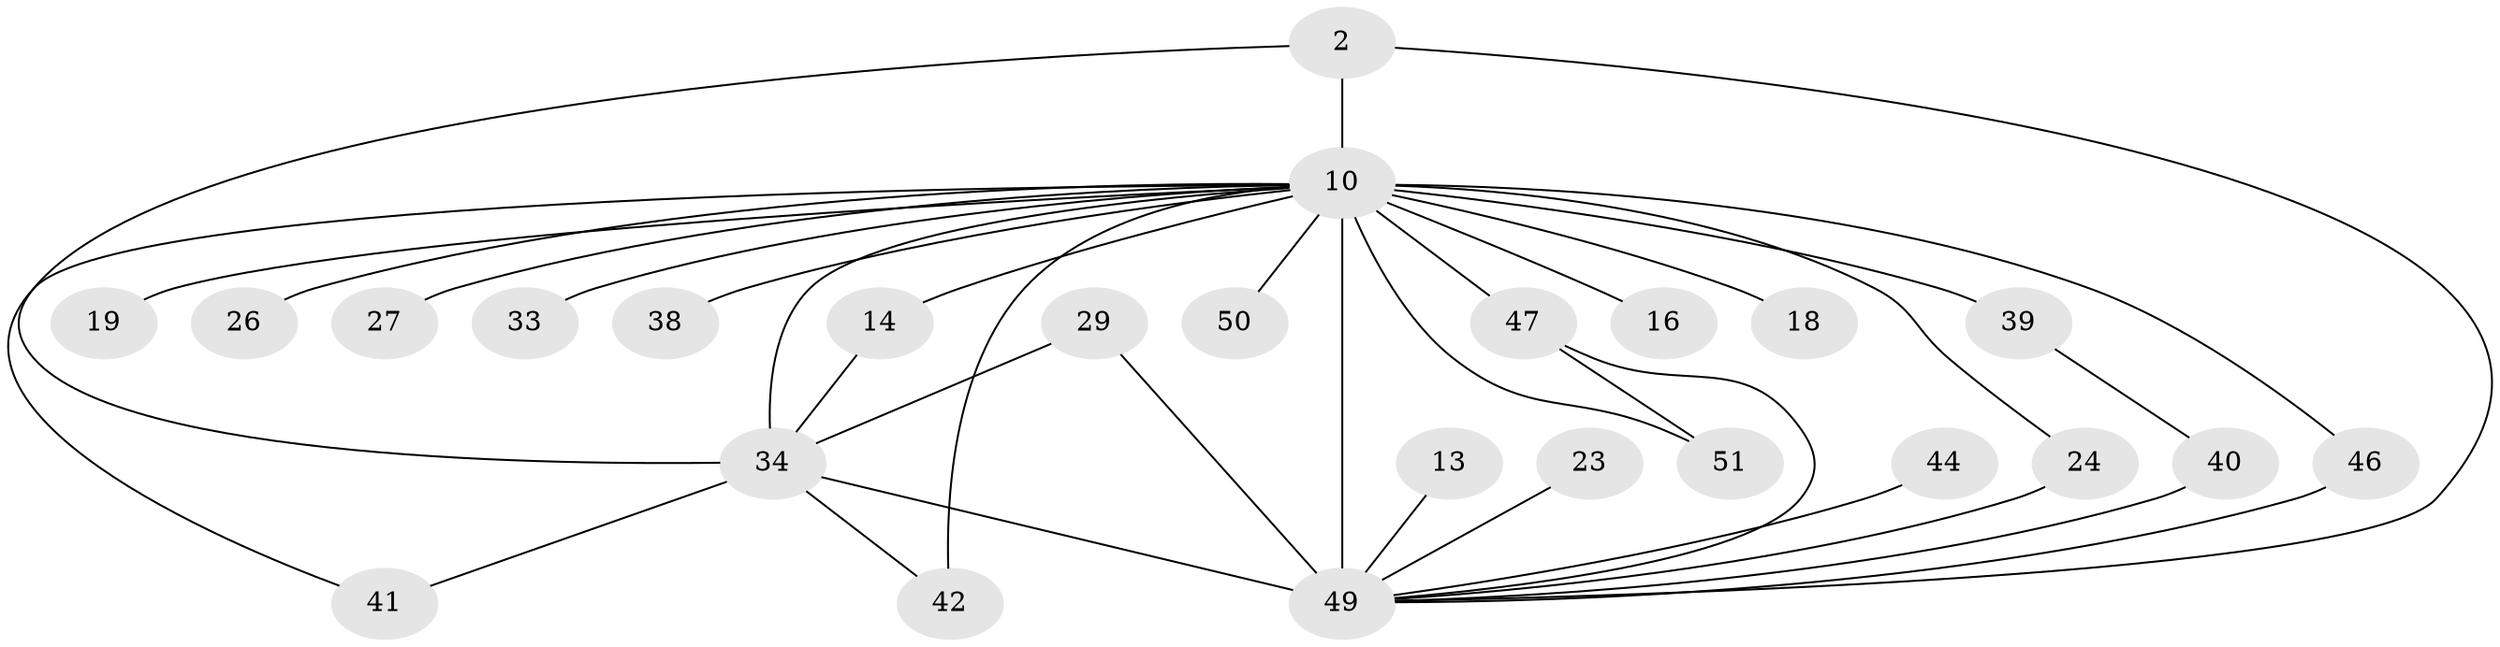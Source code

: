 // original degree distribution, {10: 0.0196078431372549, 9: 0.0196078431372549, 19: 0.0196078431372549, 18: 0.0392156862745098, 20: 0.0196078431372549, 14: 0.0196078431372549, 11: 0.0196078431372549, 15: 0.0196078431372549, 21: 0.0196078431372549, 8: 0.0196078431372549, 3: 0.13725490196078433, 2: 0.6078431372549019, 4: 0.0392156862745098}
// Generated by graph-tools (version 1.1) at 2025/43/03/09/25 04:43:13]
// undirected, 25 vertices, 36 edges
graph export_dot {
graph [start="1"]
  node [color=gray90,style=filled];
  2 [super="+1"];
  10 [super="+3+9"];
  13;
  14;
  16;
  18;
  19;
  23;
  24;
  26;
  27;
  29;
  33;
  34 [super="+8"];
  38;
  39 [super="+36"];
  40;
  41;
  42;
  44;
  46;
  47 [super="+17+15+35+32"];
  49 [super="+28+7+48+21+25+37"];
  50;
  51 [super="+20+30"];
  2 -- 10 [weight=8];
  2 -- 49 [weight=5];
  2 -- 34 [weight=4];
  10 -- 14;
  10 -- 18 [weight=2];
  10 -- 24;
  10 -- 26 [weight=2];
  10 -- 38 [weight=2];
  10 -- 39 [weight=3];
  10 -- 19 [weight=2];
  10 -- 33 [weight=2];
  10 -- 34 [weight=9];
  10 -- 42;
  10 -- 46;
  10 -- 50 [weight=2];
  10 -- 16;
  10 -- 27 [weight=2];
  10 -- 41;
  10 -- 51 [weight=2];
  10 -- 47 [weight=5];
  10 -- 49 [weight=15];
  13 -- 49;
  14 -- 34;
  23 -- 49;
  24 -- 49;
  29 -- 49;
  29 -- 34;
  34 -- 41;
  34 -- 42;
  34 -- 49 [weight=6];
  39 -- 40;
  40 -- 49;
  44 -- 49 [weight=2];
  46 -- 49;
  47 -- 51 [weight=2];
  47 -- 49 [weight=3];
}
